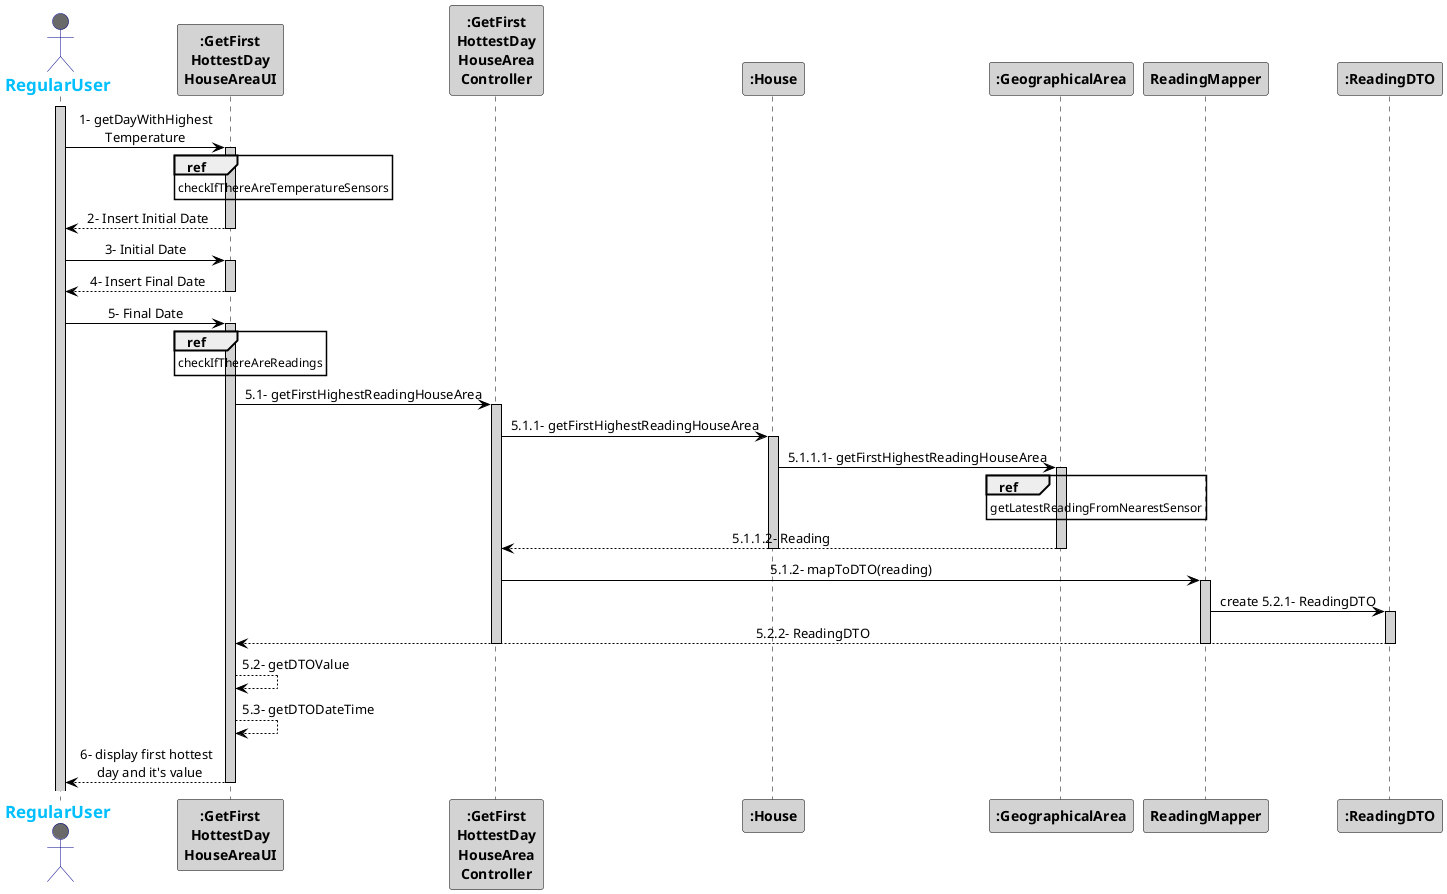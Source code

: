 @startuml
skinparam sequenceMessageAlign center
skinparam sequence {
    ArrowColor Black
    ActorBorderColor DarkBlue
    LifeLineBorderColor black
    LifeLineBackgroundColor LightGrey

    ParticipantBorderColor Black
    ParticipantBackgroundColor LightGrey
    ParticipantFontStyle Bold

    ActorBackgroundColor DimGrey
    ActorFontColor DeepSkyBlue
    ActorFontStyle Bold
    ActorFontSize 17
    ActorFontName Aapex
}

actor RegularUser
activate RegularUser
RegularUser -> ":GetFirst\nHottestDay\nHouseAreaUI": 1- getDayWithHighest\nTemperature
ref over ":GetFirst\nHottestDay\nHouseAreaUI"
checkIfThereAreTemperatureSensors
end
activate ":GetFirst\nHottestDay\nHouseAreaUI"



":GetFirst\nHottestDay\nHouseAreaUI" --> "RegularUser": 2- Insert Initial Date
deactivate ":GetFirst\nHottestDay\nHouseAreaUI"
":GetFirst\nHottestDay\nHouseAreaUI" <- "RegularUser": 3- Initial Date
activate ":GetFirst\nHottestDay\nHouseAreaUI"
":GetFirst\nHottestDay\nHouseAreaUI" --> "RegularUser": 4- Insert Final Date
deactivate ":GetFirst\nHottestDay\nHouseAreaUI"
":GetFirst\nHottestDay\nHouseAreaUI" <- "RegularUser": 5- Final Date
activate ":GetFirst\nHottestDay\nHouseAreaUI"
ref over ":GetFirst\nHottestDay\nHouseAreaUI"
checkIfThereAreReadings
end
":GetFirst\nHottestDay\nHouseAreaUI" -> ":GetFirst\nHottestDay\nHouseArea\nController": 5.1- getFirstHighestReadingHouseArea
activate ":GetFirst\nHottestDay\nHouseArea\nController"
":GetFirst\nHottestDay\nHouseArea\nController" -> ":House": 5.1.1- getFirstHighestReadingHouseArea
activate ":House"
":House" ->":GeographicalArea": 5.1.1.1- getFirstHighestReadingHouseArea
activate ":GeographicalArea"
ref over ":GeographicalArea"
getLatestReadingFromNearestSensor
end

":GeographicalArea" --> ":GetFirst\nHottestDay\nHouseArea\nController" :5.1.1.2- Reading
deactivate ":GeographicalArea"
deactivate ":House"
":GetFirst\nHottestDay\nHouseArea\nController" ->"ReadingMapper": 5.1.2- mapToDTO(reading)
activate "ReadingMapper"
"ReadingMapper" -> ":ReadingDTO": create 5.2.1- ReadingDTO
activate ":ReadingDTO"
":ReadingDTO" --> ":GetFirst\nHottestDay\nHouseAreaUI": 5.2.2- ReadingDTO
deactivate ":ReadingDTO"

deactivate "ReadingMapper"
deactivate ":GetFirst\nHottestDay\nHouseArea\nController"


":GetFirst\nHottestDay\nHouseAreaUI" --> ":GetFirst\nHottestDay\nHouseAreaUI" : 5.2- getDTOValue
":GetFirst\nHottestDay\nHouseAreaUI" --> ":GetFirst\nHottestDay\nHouseAreaUI" : 5.3- getDTODateTime

":GetFirst\nHottestDay\nHouseAreaUI" --> RegularUser : 6- display first hottest \n day and it's value
deactivate ":GetFirst\nHottestDay\nHouseAreaUI"

@enduml